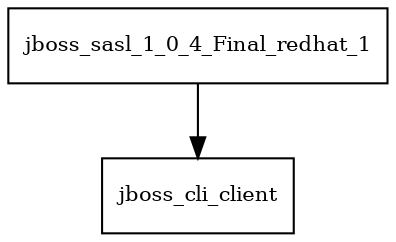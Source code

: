digraph jboss_sasl_1_0_4_Final_redhat_1_dependencies {
  node [shape = box, fontsize=10.0];
  jboss_sasl_1_0_4_Final_redhat_1 -> jboss_cli_client;
}
